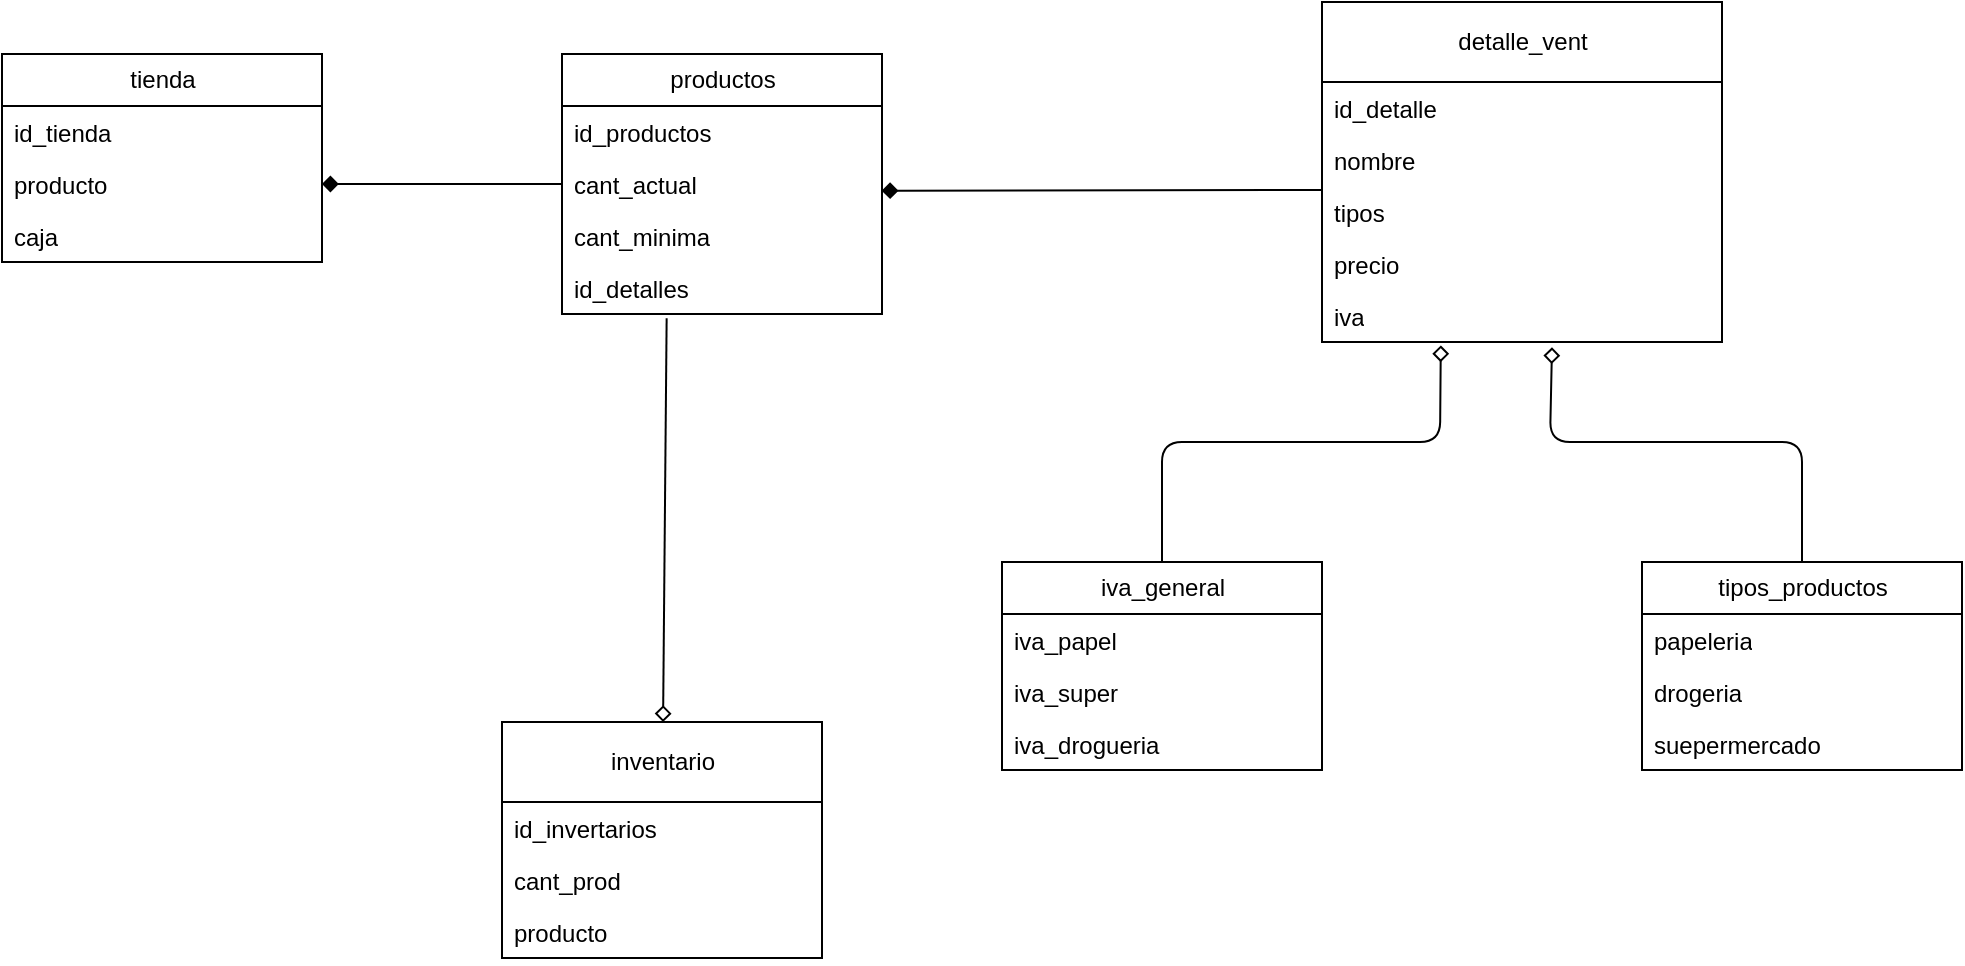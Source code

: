 <mxfile>
    <diagram id="0Q8URRI4Pgn8axWL5ybq" name="Página-1">
        <mxGraphModel dx="655" dy="480" grid="1" gridSize="10" guides="1" tooltips="1" connect="1" arrows="1" fold="1" page="1" pageScale="1" pageWidth="827" pageHeight="1169" math="0" shadow="0">
            <root>
                <mxCell id="0"/>
                <mxCell id="1" parent="0"/>
                <mxCell id="2" value="tienda" style="swimlane;fontStyle=0;childLayout=stackLayout;horizontal=1;startSize=26;fillColor=none;horizontalStack=0;resizeParent=1;resizeParentMax=0;resizeLast=0;collapsible=1;marginBottom=0;html=1;" vertex="1" parent="1">
                    <mxGeometry x="60" y="76" width="160" height="104" as="geometry"/>
                </mxCell>
                <mxCell id="3" value="id_tienda" style="text;strokeColor=none;fillColor=none;align=left;verticalAlign=top;spacingLeft=4;spacingRight=4;overflow=hidden;rotatable=0;points=[[0,0.5],[1,0.5]];portConstraint=eastwest;whiteSpace=wrap;html=1;" vertex="1" parent="2">
                    <mxGeometry y="26" width="160" height="26" as="geometry"/>
                </mxCell>
                <mxCell id="4" value="producto" style="text;strokeColor=none;fillColor=none;align=left;verticalAlign=top;spacingLeft=4;spacingRight=4;overflow=hidden;rotatable=0;points=[[0,0.5],[1,0.5]];portConstraint=eastwest;whiteSpace=wrap;html=1;" vertex="1" parent="2">
                    <mxGeometry y="52" width="160" height="26" as="geometry"/>
                </mxCell>
                <mxCell id="5" value="caja" style="text;strokeColor=none;fillColor=none;align=left;verticalAlign=top;spacingLeft=4;spacingRight=4;overflow=hidden;rotatable=0;points=[[0,0.5],[1,0.5]];portConstraint=eastwest;whiteSpace=wrap;html=1;" vertex="1" parent="2">
                    <mxGeometry y="78" width="160" height="26" as="geometry"/>
                </mxCell>
                <mxCell id="6" style="edgeStyle=none;html=1;endArrow=diamond;endFill=0;entryX=0.575;entryY=1.101;entryDx=0;entryDy=0;entryPerimeter=0;" edge="1" parent="1" source="7" target="26">
                    <mxGeometry relative="1" as="geometry">
                        <mxPoint x="800" y="260" as="targetPoint"/>
                        <Array as="points">
                            <mxPoint x="960" y="270"/>
                            <mxPoint x="834" y="270"/>
                        </Array>
                    </mxGeometry>
                </mxCell>
                <mxCell id="7" value="tipos_productos" style="swimlane;fontStyle=0;childLayout=stackLayout;horizontal=1;startSize=26;fillColor=none;horizontalStack=0;resizeParent=1;resizeParentMax=0;resizeLast=0;collapsible=1;marginBottom=0;html=1;" vertex="1" parent="1">
                    <mxGeometry x="880" y="330" width="160" height="104" as="geometry"/>
                </mxCell>
                <mxCell id="8" value="papeleria" style="text;strokeColor=none;fillColor=none;align=left;verticalAlign=top;spacingLeft=4;spacingRight=4;overflow=hidden;rotatable=0;points=[[0,0.5],[1,0.5]];portConstraint=eastwest;whiteSpace=wrap;html=1;" vertex="1" parent="7">
                    <mxGeometry y="26" width="160" height="26" as="geometry"/>
                </mxCell>
                <mxCell id="9" value="drogeria" style="text;strokeColor=none;fillColor=none;align=left;verticalAlign=top;spacingLeft=4;spacingRight=4;overflow=hidden;rotatable=0;points=[[0,0.5],[1,0.5]];portConstraint=eastwest;whiteSpace=wrap;html=1;" vertex="1" parent="7">
                    <mxGeometry y="52" width="160" height="26" as="geometry"/>
                </mxCell>
                <mxCell id="10" value="suepermercado" style="text;strokeColor=none;fillColor=none;align=left;verticalAlign=top;spacingLeft=4;spacingRight=4;overflow=hidden;rotatable=0;points=[[0,0.5],[1,0.5]];portConstraint=eastwest;whiteSpace=wrap;html=1;" vertex="1" parent="7">
                    <mxGeometry y="78" width="160" height="26" as="geometry"/>
                </mxCell>
                <mxCell id="11" style="edgeStyle=none;html=1;entryX=0.327;entryY=1.082;entryDx=0;entryDy=0;entryPerimeter=0;endArrow=none;endFill=0;startArrow=diamond;startFill=0;" edge="1" parent="1" source="12" target="20">
                    <mxGeometry relative="1" as="geometry"/>
                </mxCell>
                <mxCell id="12" value="inventario" style="swimlane;fontStyle=0;childLayout=stackLayout;horizontal=1;startSize=40;fillColor=none;horizontalStack=0;resizeParent=1;resizeParentMax=0;resizeLast=0;collapsible=1;marginBottom=0;html=1;" vertex="1" parent="1">
                    <mxGeometry x="310" y="410" width="160" height="118" as="geometry"/>
                </mxCell>
                <mxCell id="13" value="id_invertarios" style="text;strokeColor=none;fillColor=none;align=left;verticalAlign=top;spacingLeft=4;spacingRight=4;overflow=hidden;rotatable=0;points=[[0,0.5],[1,0.5]];portConstraint=eastwest;whiteSpace=wrap;html=1;" vertex="1" parent="12">
                    <mxGeometry y="40" width="160" height="26" as="geometry"/>
                </mxCell>
                <mxCell id="14" value="cant_prod" style="text;strokeColor=none;fillColor=none;align=left;verticalAlign=top;spacingLeft=4;spacingRight=4;overflow=hidden;rotatable=0;points=[[0,0.5],[1,0.5]];portConstraint=eastwest;whiteSpace=wrap;html=1;" vertex="1" parent="12">
                    <mxGeometry y="66" width="160" height="26" as="geometry"/>
                </mxCell>
                <mxCell id="15" value="producto" style="text;strokeColor=none;fillColor=none;align=left;verticalAlign=top;spacingLeft=4;spacingRight=4;overflow=hidden;rotatable=0;points=[[0,0.5],[1,0.5]];portConstraint=eastwest;whiteSpace=wrap;html=1;" vertex="1" parent="12">
                    <mxGeometry y="92" width="160" height="26" as="geometry"/>
                </mxCell>
                <mxCell id="16" value="productos" style="swimlane;fontStyle=0;childLayout=stackLayout;horizontal=1;startSize=26;fillColor=none;horizontalStack=0;resizeParent=1;resizeParentMax=0;resizeLast=0;collapsible=1;marginBottom=0;html=1;" vertex="1" parent="1">
                    <mxGeometry x="340" y="76" width="160" height="130" as="geometry"/>
                </mxCell>
                <mxCell id="17" value="id_productos" style="text;strokeColor=none;fillColor=none;align=left;verticalAlign=top;spacingLeft=4;spacingRight=4;overflow=hidden;rotatable=0;points=[[0,0.5],[1,0.5]];portConstraint=eastwest;whiteSpace=wrap;html=1;" vertex="1" parent="16">
                    <mxGeometry y="26" width="160" height="26" as="geometry"/>
                </mxCell>
                <mxCell id="18" value="cant_actual" style="text;strokeColor=none;fillColor=none;align=left;verticalAlign=top;spacingLeft=4;spacingRight=4;overflow=hidden;rotatable=0;points=[[0,0.5],[1,0.5]];portConstraint=eastwest;whiteSpace=wrap;html=1;" vertex="1" parent="16">
                    <mxGeometry y="52" width="160" height="26" as="geometry"/>
                </mxCell>
                <mxCell id="19" value="cant_minima" style="text;strokeColor=none;fillColor=none;align=left;verticalAlign=top;spacingLeft=4;spacingRight=4;overflow=hidden;rotatable=0;points=[[0,0.5],[1,0.5]];portConstraint=eastwest;whiteSpace=wrap;html=1;" vertex="1" parent="16">
                    <mxGeometry y="78" width="160" height="26" as="geometry"/>
                </mxCell>
                <mxCell id="20" value="id_detalles" style="text;strokeColor=none;fillColor=none;align=left;verticalAlign=top;spacingLeft=4;spacingRight=4;overflow=hidden;rotatable=0;points=[[0,0.5],[1,0.5]];portConstraint=eastwest;whiteSpace=wrap;html=1;" vertex="1" parent="16">
                    <mxGeometry y="104" width="160" height="26" as="geometry"/>
                </mxCell>
                <mxCell id="21" value="detalle_vent" style="swimlane;fontStyle=0;childLayout=stackLayout;horizontal=1;startSize=40;fillColor=none;horizontalStack=0;resizeParent=1;resizeParentMax=0;resizeLast=0;collapsible=1;marginBottom=0;html=1;" vertex="1" parent="1">
                    <mxGeometry x="720" y="50" width="200" height="170" as="geometry"/>
                </mxCell>
                <mxCell id="22" value="id_detalle" style="text;strokeColor=none;fillColor=none;align=left;verticalAlign=top;spacingLeft=4;spacingRight=4;overflow=hidden;rotatable=0;points=[[0,0.5],[1,0.5]];portConstraint=eastwest;whiteSpace=wrap;html=1;" vertex="1" parent="21">
                    <mxGeometry y="40" width="200" height="26" as="geometry"/>
                </mxCell>
                <mxCell id="23" value="nombre" style="text;strokeColor=none;fillColor=none;align=left;verticalAlign=top;spacingLeft=4;spacingRight=4;overflow=hidden;rotatable=0;points=[[0,0.5],[1,0.5]];portConstraint=eastwest;whiteSpace=wrap;html=1;" vertex="1" parent="21">
                    <mxGeometry y="66" width="200" height="26" as="geometry"/>
                </mxCell>
                <mxCell id="24" value="tipos" style="text;strokeColor=none;fillColor=none;align=left;verticalAlign=top;spacingLeft=4;spacingRight=4;overflow=hidden;rotatable=0;points=[[0,0.5],[1,0.5]];portConstraint=eastwest;whiteSpace=wrap;html=1;" vertex="1" parent="21">
                    <mxGeometry y="92" width="200" height="26" as="geometry"/>
                </mxCell>
                <mxCell id="25" value="precio" style="text;strokeColor=none;fillColor=none;align=left;verticalAlign=top;spacingLeft=4;spacingRight=4;overflow=hidden;rotatable=0;points=[[0,0.5],[1,0.5]];portConstraint=eastwest;whiteSpace=wrap;html=1;" vertex="1" parent="21">
                    <mxGeometry y="118" width="200" height="26" as="geometry"/>
                </mxCell>
                <mxCell id="26" value="iva" style="text;strokeColor=none;fillColor=none;align=left;verticalAlign=top;spacingLeft=4;spacingRight=4;overflow=hidden;rotatable=0;points=[[0,0.5],[1,0.5]];portConstraint=eastwest;whiteSpace=wrap;html=1;" vertex="1" parent="21">
                    <mxGeometry y="144" width="200" height="26" as="geometry"/>
                </mxCell>
                <mxCell id="27" style="edgeStyle=none;html=1;endArrow=diamond;endFill=0;entryX=0.297;entryY=1.065;entryDx=0;entryDy=0;entryPerimeter=0;" edge="1" parent="1" source="28" target="26">
                    <mxGeometry relative="1" as="geometry">
                        <mxPoint x="630" y="250" as="targetPoint"/>
                        <Array as="points">
                            <mxPoint x="640" y="300"/>
                            <mxPoint x="640" y="270"/>
                            <mxPoint x="779" y="270"/>
                        </Array>
                    </mxGeometry>
                </mxCell>
                <mxCell id="28" value="iva_general" style="swimlane;fontStyle=0;childLayout=stackLayout;horizontal=1;startSize=26;fillColor=none;horizontalStack=0;resizeParent=1;resizeParentMax=0;resizeLast=0;collapsible=1;marginBottom=0;html=1;" vertex="1" parent="1">
                    <mxGeometry x="560" y="330" width="160" height="104" as="geometry"/>
                </mxCell>
                <mxCell id="29" value="iva_papel" style="text;strokeColor=none;fillColor=none;align=left;verticalAlign=top;spacingLeft=4;spacingRight=4;overflow=hidden;rotatable=0;points=[[0,0.5],[1,0.5]];portConstraint=eastwest;whiteSpace=wrap;html=1;" vertex="1" parent="28">
                    <mxGeometry y="26" width="160" height="26" as="geometry"/>
                </mxCell>
                <mxCell id="30" value="iva_super" style="text;strokeColor=none;fillColor=none;align=left;verticalAlign=top;spacingLeft=4;spacingRight=4;overflow=hidden;rotatable=0;points=[[0,0.5],[1,0.5]];portConstraint=eastwest;whiteSpace=wrap;html=1;" vertex="1" parent="28">
                    <mxGeometry y="52" width="160" height="26" as="geometry"/>
                </mxCell>
                <mxCell id="31" value="iva_drogueria" style="text;strokeColor=none;fillColor=none;align=left;verticalAlign=top;spacingLeft=4;spacingRight=4;overflow=hidden;rotatable=0;points=[[0,0.5],[1,0.5]];portConstraint=eastwest;whiteSpace=wrap;html=1;" vertex="1" parent="28">
                    <mxGeometry y="78" width="160" height="26" as="geometry"/>
                </mxCell>
                <mxCell id="32" style="edgeStyle=none;html=1;entryX=0;entryY=0.5;entryDx=0;entryDy=0;endArrow=none;endFill=0;startArrow=diamond;startFill=1;" edge="1" parent="1">
                    <mxGeometry relative="1" as="geometry">
                        <mxPoint x="220" y="141" as="sourcePoint"/>
                        <mxPoint x="340" y="141" as="targetPoint"/>
                    </mxGeometry>
                </mxCell>
                <mxCell id="33" style="edgeStyle=none;html=1;endArrow=diamond;endFill=1;entryX=0.999;entryY=0.629;entryDx=0;entryDy=0;entryPerimeter=0;" edge="1" parent="1" target="18">
                    <mxGeometry relative="1" as="geometry">
                        <mxPoint x="720" y="144" as="sourcePoint"/>
                        <mxPoint x="580" y="151" as="targetPoint"/>
                        <Array as="points"/>
                    </mxGeometry>
                </mxCell>
            </root>
        </mxGraphModel>
    </diagram>
</mxfile>